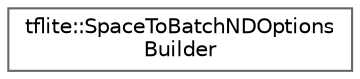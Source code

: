 digraph "Graphical Class Hierarchy"
{
 // LATEX_PDF_SIZE
  bgcolor="transparent";
  edge [fontname=Helvetica,fontsize=10,labelfontname=Helvetica,labelfontsize=10];
  node [fontname=Helvetica,fontsize=10,shape=box,height=0.2,width=0.4];
  rankdir="LR";
  Node0 [id="Node000000",label="tflite::SpaceToBatchNDOptions\lBuilder",height=0.2,width=0.4,color="grey40", fillcolor="white", style="filled",URL="$structtflite_1_1_space_to_batch_n_d_options_builder.html",tooltip=" "];
}
